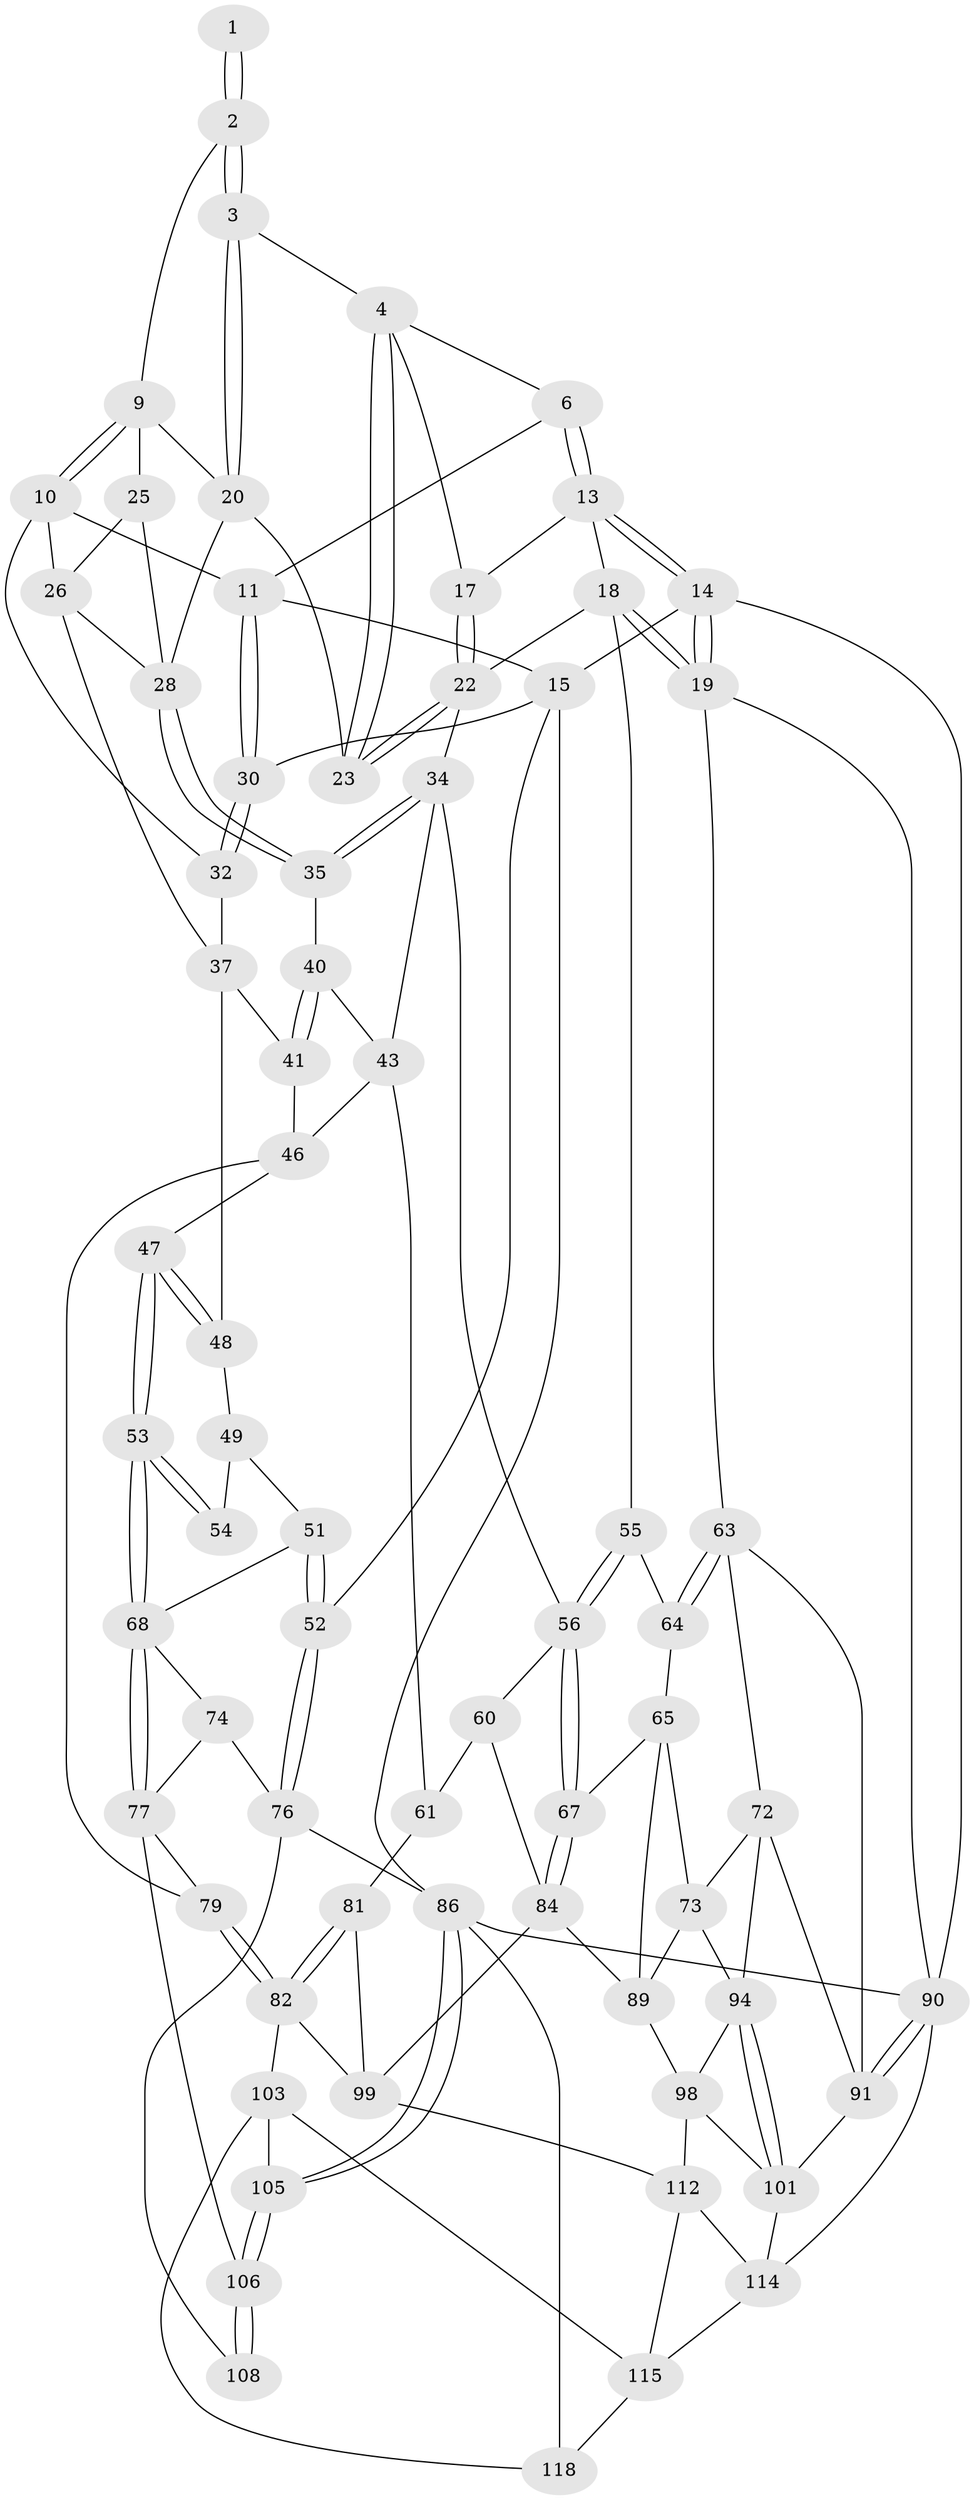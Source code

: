 // original degree distribution, {3: 0.025423728813559324, 5: 0.6186440677966102, 4: 0.17796610169491525, 6: 0.17796610169491525}
// Generated by graph-tools (version 1.1) at 2025/11/02/27/25 16:11:59]
// undirected, 70 vertices, 158 edges
graph export_dot {
graph [start="1"]
  node [color=gray90,style=filled];
  1 [pos="+0.4443349956983408+0"];
  2 [pos="+0.5119971775191853+0.04159422897335038",super="+8"];
  3 [pos="+0.5198468939642102+0.050530549548478965"];
  4 [pos="+0.5442370315327799+0.04544793665747357",super="+5"];
  6 [pos="+0.7120925913503537+0",super="+7"];
  9 [pos="+0.433479988718858+0.04919389333899539",super="+21"];
  10 [pos="+0.293253228862515+0.03996792478502341",super="+27"];
  11 [pos="+0.2860498061084593+0.02878364429783523",super="+12"];
  13 [pos="+0.7604848635422371+0",super="+16"];
  14 [pos="+1+0"];
  15 [pos="+0+0",super="+31"];
  17 [pos="+0.6642920828404304+0.1398900914614546"];
  18 [pos="+0.866517807539459+0.17613372141506922",super="+39"];
  19 [pos="+1+0.16605338216734863",super="+62"];
  20 [pos="+0.5074610315316819+0.07393163598663907",super="+24"];
  22 [pos="+0.6641683556592043+0.14286762932582678",super="+33"];
  23 [pos="+0.5781441202267077+0.11363779045948239"];
  25 [pos="+0.43133212461788956+0.12461874571216641"];
  26 [pos="+0.31685068095218505+0.07538624808252424",super="+36"];
  28 [pos="+0.4756758227630487+0.22637750635567414",super="+29"];
  30 [pos="+0.03139839476340048+0.2533300875447986"];
  32 [pos="+0.2113979483492974+0.2712181296734448"];
  34 [pos="+0.635773660075164+0.29773429159277",super="+42"];
  35 [pos="+0.4963297248447628+0.2447745767213442"];
  37 [pos="+0.2941708259645895+0.2723831215032571",super="+38"];
  40 [pos="+0.45755272363158317+0.30808114640255196",super="+44"];
  41 [pos="+0.3632708585739337+0.3507724270592719",super="+45"];
  43 [pos="+0.5375836985760877+0.40720338203942497",super="+58"];
  46 [pos="+0.39149120189985925+0.47989375300415044",super="+59"];
  47 [pos="+0.33306471146148825+0.4814433550950089"];
  48 [pos="+0.2668296663882955+0.4133065955526614"];
  49 [pos="+0.23724185732900838+0.42998333725773014",super="+50"];
  51 [pos="+0+0.37220116589541247",super="+70"];
  52 [pos="+0+0.3044549418986034"];
  53 [pos="+0.2359214481670699+0.5620131607453203"];
  54 [pos="+0.19735828509842768+0.484444038836493"];
  55 [pos="+0.7569980885791663+0.33914902518437895"];
  56 [pos="+0.6277054987264458+0.5453319151437724",super="+57"];
  60 [pos="+0.5418027661850517+0.5426897563348155",super="+83"];
  61 [pos="+0.46631851781349404+0.5028403843595818",super="+80"];
  63 [pos="+0.9972454617152842+0.458673597144387",super="+71"];
  64 [pos="+0.784002169009561+0.3732895069515707"];
  65 [pos="+0.7679959671787997+0.4968647896712086",super="+66"];
  67 [pos="+0.6438043614348115+0.5633957568286911"];
  68 [pos="+0.235140642908726+0.5639589774969144",super="+69"];
  72 [pos="+0.8677557363984938+0.5875551391446691",super="+93"];
  73 [pos="+0.8254704143535836+0.5718981083293988",super="+88"];
  74 [pos="+0.12517144530402807+0.5641455523512106",super="+75"];
  76 [pos="+0+0.6092583903569828",super="+85"];
  77 [pos="+0.23321137804377404+0.6400033650694774",super="+78"];
  79 [pos="+0.3653789799423382+0.6505106052838235"];
  81 [pos="+0.46186147253084614+0.6913210347356848"];
  82 [pos="+0.4338800821138163+0.7160396821908767",super="+102"];
  84 [pos="+0.5697247240655943+0.6432035744835376",super="+97"];
  86 [pos="+0+0.9222519841022976",super="+87"];
  89 [pos="+0.6824430289524951+0.5856241351598437",super="+96"];
  90 [pos="+1+0.6787314024256209",super="+100"];
  91 [pos="+1+0.7214564978591055",super="+92"];
  94 [pos="+0.8321909096227122+0.6844680889701871",super="+95"];
  98 [pos="+0.7683691660069751+0.7780518614349898",super="+110"];
  99 [pos="+0.6384660527489535+0.7248442873933006",super="+111"];
  101 [pos="+0.9689538793233067+0.7551576318164676",super="+109"];
  103 [pos="+0.40168217266360845+0.8271966231446835",super="+104"];
  105 [pos="+0.24614344104050415+0.8702352492433817"];
  106 [pos="+0.2407708365225882+0.8564597040872337",super="+107"];
  108 [pos="+0+0.7046208398188846"];
  112 [pos="+0.7428275430046838+0.8900362672057894",super="+113"];
  114 [pos="+1+1",super="+116"];
  115 [pos="+0.54294952760349+0.9219046472436591",super="+117"];
  118 [pos="+0.2765570854216107+1"];
  1 -- 2 [weight=2];
  1 -- 2;
  2 -- 3;
  2 -- 3;
  2 -- 9;
  3 -- 4;
  3 -- 20;
  3 -- 20;
  4 -- 23;
  4 -- 23;
  4 -- 17;
  4 -- 6;
  6 -- 13;
  6 -- 13;
  6 -- 11;
  9 -- 10;
  9 -- 10;
  9 -- 20;
  9 -- 25;
  10 -- 11;
  10 -- 32;
  10 -- 26;
  11 -- 30;
  11 -- 30;
  11 -- 15;
  13 -- 14;
  13 -- 14;
  13 -- 17;
  13 -- 18;
  14 -- 15;
  14 -- 19;
  14 -- 19;
  14 -- 90;
  15 -- 86;
  15 -- 52;
  15 -- 30;
  17 -- 22;
  17 -- 22;
  18 -- 19;
  18 -- 19;
  18 -- 22;
  18 -- 55;
  19 -- 90;
  19 -- 63;
  20 -- 28;
  20 -- 23;
  22 -- 23;
  22 -- 23;
  22 -- 34;
  25 -- 26;
  25 -- 28;
  26 -- 28;
  26 -- 37;
  28 -- 35;
  28 -- 35;
  30 -- 32;
  30 -- 32;
  32 -- 37;
  34 -- 35;
  34 -- 35;
  34 -- 43;
  34 -- 56;
  35 -- 40;
  37 -- 41;
  37 -- 48;
  40 -- 41 [weight=2];
  40 -- 41;
  40 -- 43;
  41 -- 46;
  43 -- 61;
  43 -- 46;
  46 -- 47;
  46 -- 79;
  47 -- 48;
  47 -- 48;
  47 -- 53;
  47 -- 53;
  48 -- 49;
  49 -- 54 [weight=2];
  49 -- 51;
  51 -- 52;
  51 -- 52;
  51 -- 68;
  52 -- 76;
  52 -- 76;
  53 -- 54;
  53 -- 54;
  53 -- 68;
  53 -- 68;
  55 -- 56;
  55 -- 56;
  55 -- 64;
  56 -- 67;
  56 -- 67;
  56 -- 60;
  60 -- 61 [weight=2];
  60 -- 84;
  61 -- 81;
  63 -- 64;
  63 -- 64;
  63 -- 72;
  63 -- 91;
  64 -- 65;
  65 -- 73;
  65 -- 89;
  65 -- 67;
  67 -- 84;
  67 -- 84;
  68 -- 77;
  68 -- 77;
  68 -- 74;
  72 -- 73;
  72 -- 91;
  72 -- 94;
  73 -- 89;
  73 -- 94;
  74 -- 76;
  74 -- 77;
  76 -- 108;
  76 -- 86;
  77 -- 79;
  77 -- 106;
  79 -- 82;
  79 -- 82;
  81 -- 82;
  81 -- 82;
  81 -- 99;
  82 -- 103;
  82 -- 99;
  84 -- 89;
  84 -- 99;
  86 -- 105;
  86 -- 105;
  86 -- 118;
  86 -- 90;
  89 -- 98;
  90 -- 91;
  90 -- 91;
  90 -- 114;
  91 -- 101;
  94 -- 101;
  94 -- 101;
  94 -- 98;
  98 -- 112;
  98 -- 101;
  99 -- 112;
  101 -- 114;
  103 -- 115;
  103 -- 105;
  103 -- 118;
  105 -- 106;
  105 -- 106;
  106 -- 108 [weight=2];
  106 -- 108;
  112 -- 114;
  112 -- 115;
  114 -- 115;
  115 -- 118;
}

